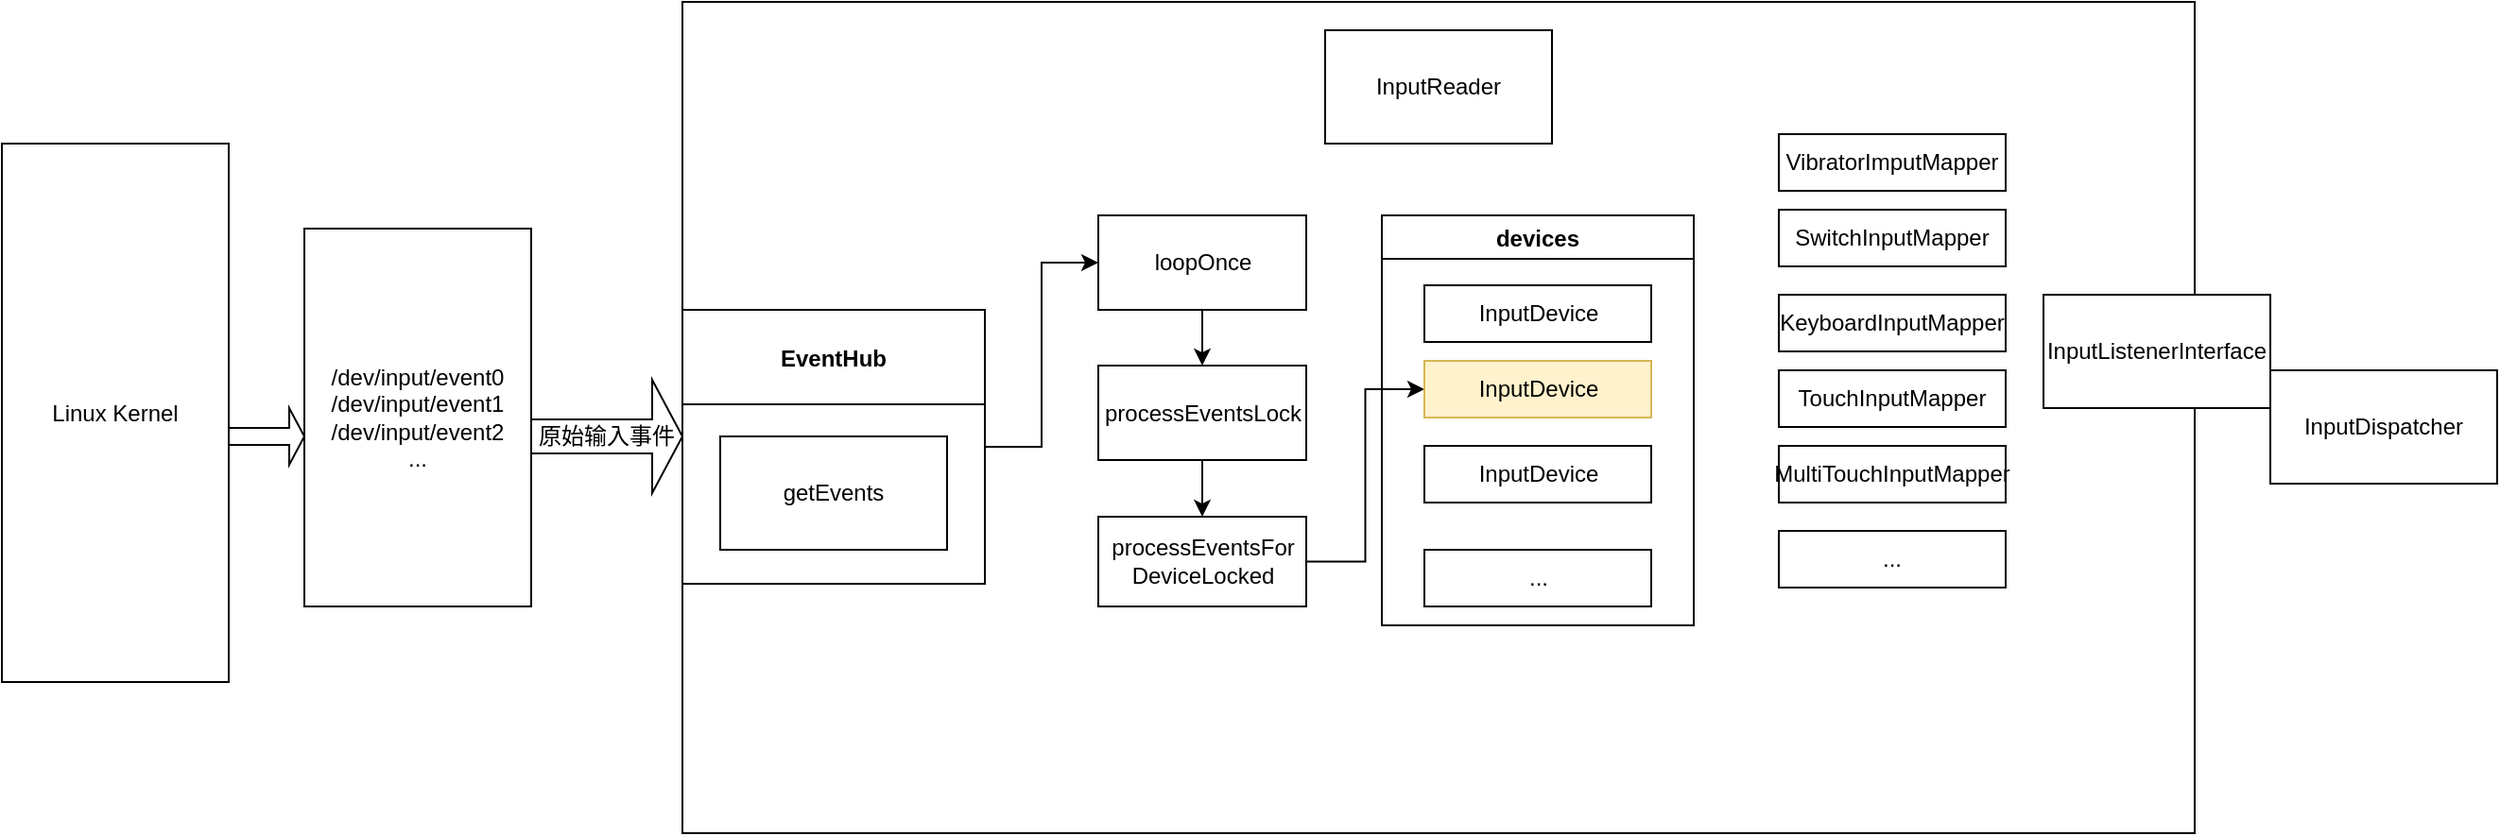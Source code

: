 <mxfile version="14.9.6" type="github">
  <diagram name="Page-1" id="5f0bae14-7c28-e335-631c-24af17079c00">
    <mxGraphModel dx="2278" dy="899" grid="1" gridSize="10" guides="1" tooltips="1" connect="1" arrows="1" fold="1" page="1" pageScale="1" pageWidth="1100" pageHeight="850" background="none" math="0" shadow="0">
      <root>
        <mxCell id="0" />
        <mxCell id="1" parent="0" />
        <mxCell id="ZQfqY5YxMAcJQIeda2PZ-1" value="" style="rounded=0;whiteSpace=wrap;html=1;" vertex="1" parent="1">
          <mxGeometry x="200" y="160" width="800" height="440" as="geometry" />
        </mxCell>
        <mxCell id="ZQfqY5YxMAcJQIeda2PZ-2" value="InputReader" style="rounded=0;whiteSpace=wrap;html=1;" vertex="1" parent="1">
          <mxGeometry x="540" y="175" width="120" height="60" as="geometry" />
        </mxCell>
        <mxCell id="ZQfqY5YxMAcJQIeda2PZ-12" value="Linux Kernel" style="rounded=0;whiteSpace=wrap;html=1;" vertex="1" parent="1">
          <mxGeometry x="-160" y="235" width="120" height="285" as="geometry" />
        </mxCell>
        <mxCell id="ZQfqY5YxMAcJQIeda2PZ-13" value="/dev/input/event0&lt;br&gt;/dev/input/event1&lt;br&gt;/dev/input/event2&lt;br&gt;..." style="rounded=0;whiteSpace=wrap;html=1;" vertex="1" parent="1">
          <mxGeometry y="280" width="120" height="200" as="geometry" />
        </mxCell>
        <mxCell id="ZQfqY5YxMAcJQIeda2PZ-46" style="edgeStyle=orthogonalEdgeStyle;rounded=0;orthogonalLoop=1;jettySize=auto;html=1;exitX=1;exitY=0.5;exitDx=0;exitDy=0;" edge="1" parent="1" source="ZQfqY5YxMAcJQIeda2PZ-15" target="ZQfqY5YxMAcJQIeda2PZ-21">
          <mxGeometry relative="1" as="geometry" />
        </mxCell>
        <mxCell id="ZQfqY5YxMAcJQIeda2PZ-15" value="EventHub" style="swimlane;startSize=50;" vertex="1" parent="1">
          <mxGeometry x="200" y="323" width="160" height="145" as="geometry" />
        </mxCell>
        <mxCell id="ZQfqY5YxMAcJQIeda2PZ-16" value="getEvents" style="whiteSpace=wrap;html=1;" vertex="1" parent="ZQfqY5YxMAcJQIeda2PZ-15">
          <mxGeometry x="20" y="67" width="120" height="60" as="geometry" />
        </mxCell>
        <mxCell id="ZQfqY5YxMAcJQIeda2PZ-18" value="原始输入事件" style="shape=singleArrow;whiteSpace=wrap;html=1;" vertex="1" parent="1">
          <mxGeometry x="120" y="360" width="80" height="60" as="geometry" />
        </mxCell>
        <mxCell id="ZQfqY5YxMAcJQIeda2PZ-19" value="" style="shape=singleArrow;whiteSpace=wrap;html=1;" vertex="1" parent="1">
          <mxGeometry x="-40" y="375" width="40" height="30" as="geometry" />
        </mxCell>
        <mxCell id="ZQfqY5YxMAcJQIeda2PZ-49" style="edgeStyle=orthogonalEdgeStyle;rounded=0;orthogonalLoop=1;jettySize=auto;html=1;exitX=0.5;exitY=1;exitDx=0;exitDy=0;" edge="1" parent="1" source="ZQfqY5YxMAcJQIeda2PZ-21" target="ZQfqY5YxMAcJQIeda2PZ-22">
          <mxGeometry relative="1" as="geometry" />
        </mxCell>
        <mxCell id="ZQfqY5YxMAcJQIeda2PZ-21" value="loopOnce" style="html=1;" vertex="1" parent="1">
          <mxGeometry x="420" y="273" width="110" height="50" as="geometry" />
        </mxCell>
        <mxCell id="ZQfqY5YxMAcJQIeda2PZ-50" style="edgeStyle=orthogonalEdgeStyle;rounded=0;orthogonalLoop=1;jettySize=auto;html=1;exitX=0.5;exitY=1;exitDx=0;exitDy=0;entryX=0.5;entryY=0;entryDx=0;entryDy=0;" edge="1" parent="1" source="ZQfqY5YxMAcJQIeda2PZ-22" target="ZQfqY5YxMAcJQIeda2PZ-23">
          <mxGeometry relative="1" as="geometry" />
        </mxCell>
        <mxCell id="ZQfqY5YxMAcJQIeda2PZ-22" value="processEventsLock" style="html=1;" vertex="1" parent="1">
          <mxGeometry x="420" y="352.5" width="110" height="50" as="geometry" />
        </mxCell>
        <mxCell id="ZQfqY5YxMAcJQIeda2PZ-51" style="edgeStyle=orthogonalEdgeStyle;rounded=0;orthogonalLoop=1;jettySize=auto;html=1;entryX=0;entryY=0.5;entryDx=0;entryDy=0;" edge="1" parent="1" source="ZQfqY5YxMAcJQIeda2PZ-23" target="ZQfqY5YxMAcJQIeda2PZ-34">
          <mxGeometry relative="1" as="geometry" />
        </mxCell>
        <mxCell id="ZQfqY5YxMAcJQIeda2PZ-23" value="processEventsFor&lt;br&gt;DeviceLocked" style="html=1;" vertex="1" parent="1">
          <mxGeometry x="420" y="432.5" width="110" height="47.5" as="geometry" />
        </mxCell>
        <mxCell id="ZQfqY5YxMAcJQIeda2PZ-32" value="devices" style="swimlane;" vertex="1" parent="1">
          <mxGeometry x="570" y="273" width="165" height="217" as="geometry" />
        </mxCell>
        <mxCell id="ZQfqY5YxMAcJQIeda2PZ-34" value="InputDevice" style="rounded=0;whiteSpace=wrap;html=1;fillColor=#fff2cc;strokeColor=#d6b656;" vertex="1" parent="ZQfqY5YxMAcJQIeda2PZ-32">
          <mxGeometry x="22.5" y="77" width="120" height="30" as="geometry" />
        </mxCell>
        <mxCell id="ZQfqY5YxMAcJQIeda2PZ-35" value="InputDevice" style="rounded=0;whiteSpace=wrap;html=1;" vertex="1" parent="ZQfqY5YxMAcJQIeda2PZ-32">
          <mxGeometry x="22.5" y="122" width="120" height="30" as="geometry" />
        </mxCell>
        <mxCell id="ZQfqY5YxMAcJQIeda2PZ-33" value="InputDevice" style="rounded=0;whiteSpace=wrap;html=1;" vertex="1" parent="ZQfqY5YxMAcJQIeda2PZ-32">
          <mxGeometry x="22.5" y="37" width="120" height="30" as="geometry" />
        </mxCell>
        <mxCell id="ZQfqY5YxMAcJQIeda2PZ-36" value="..." style="rounded=0;whiteSpace=wrap;html=1;" vertex="1" parent="ZQfqY5YxMAcJQIeda2PZ-32">
          <mxGeometry x="22.5" y="177" width="120" height="30" as="geometry" />
        </mxCell>
        <mxCell id="ZQfqY5YxMAcJQIeda2PZ-37" value="VibratorImputMapper" style="rounded=0;whiteSpace=wrap;html=1;" vertex="1" parent="1">
          <mxGeometry x="780" y="230" width="120" height="30" as="geometry" />
        </mxCell>
        <mxCell id="ZQfqY5YxMAcJQIeda2PZ-38" value="SwitchInputMapper" style="rounded=0;whiteSpace=wrap;html=1;" vertex="1" parent="1">
          <mxGeometry x="780" y="270" width="120" height="30" as="geometry" />
        </mxCell>
        <mxCell id="ZQfqY5YxMAcJQIeda2PZ-39" value="KeyboardInputMapper" style="rounded=0;whiteSpace=wrap;html=1;" vertex="1" parent="1">
          <mxGeometry x="780" y="315" width="120" height="30" as="geometry" />
        </mxCell>
        <mxCell id="ZQfqY5YxMAcJQIeda2PZ-40" value="TouchInputMapper" style="rounded=0;whiteSpace=wrap;html=1;" vertex="1" parent="1">
          <mxGeometry x="780" y="355" width="120" height="30" as="geometry" />
        </mxCell>
        <mxCell id="ZQfqY5YxMAcJQIeda2PZ-41" value="MultiTouchInputMapper" style="rounded=0;whiteSpace=wrap;html=1;" vertex="1" parent="1">
          <mxGeometry x="780" y="395" width="120" height="30" as="geometry" />
        </mxCell>
        <mxCell id="ZQfqY5YxMAcJQIeda2PZ-42" value="..." style="rounded=0;whiteSpace=wrap;html=1;" vertex="1" parent="1">
          <mxGeometry x="780" y="440" width="120" height="30" as="geometry" />
        </mxCell>
        <mxCell id="ZQfqY5YxMAcJQIeda2PZ-43" value="InputListenerInterface" style="rounded=0;whiteSpace=wrap;html=1;" vertex="1" parent="1">
          <mxGeometry x="920" y="315" width="120" height="60" as="geometry" />
        </mxCell>
        <mxCell id="ZQfqY5YxMAcJQIeda2PZ-44" value="InputDispatcher" style="rounded=0;whiteSpace=wrap;html=1;" vertex="1" parent="1">
          <mxGeometry x="1040" y="355" width="120" height="60" as="geometry" />
        </mxCell>
      </root>
    </mxGraphModel>
  </diagram>
</mxfile>
